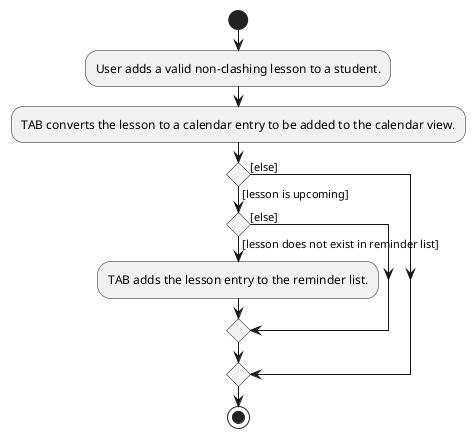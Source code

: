 @startuml
'https://plantuml.com/activity-diagram-beta

start
:User adds a valid non-clashing lesson to a student.;
:TAB converts the lesson to a calendar entry to be added to the calendar view.;

if () then ([lesson is upcoming])
    if () then ([lesson does not exist in reminder list])
        :TAB adds the lesson entry to the reminder list.;
    else ([else])
    endif;

else ([else])

endif

stop

@enduml
